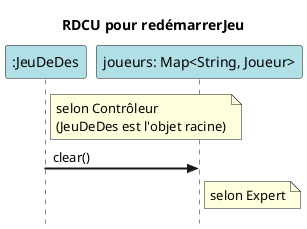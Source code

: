 @startuml RDCU_redemarrerJeu
skinparam style strictuml
skinparam sequenceArrowThickness 2
skinparam sequenceParticipantBackgroundColor #powderblue
skinparam backgroundColor transparent
skinparam defaultFontName Verdana

title RDCU pour redémarrerJeu

participant ":JeuDeDes"
participant "joueurs: Map<String, Joueur>"

note right of ":JeuDeDes"
selon Contrôleur  
(JeuDeDes est l'objet racine)
end note

":JeuDeDes" -> "joueurs: Map<String, Joueur>" : clear()

note right of "joueurs: Map<String, Joueur>"
selon Expert
end note

@enduml
